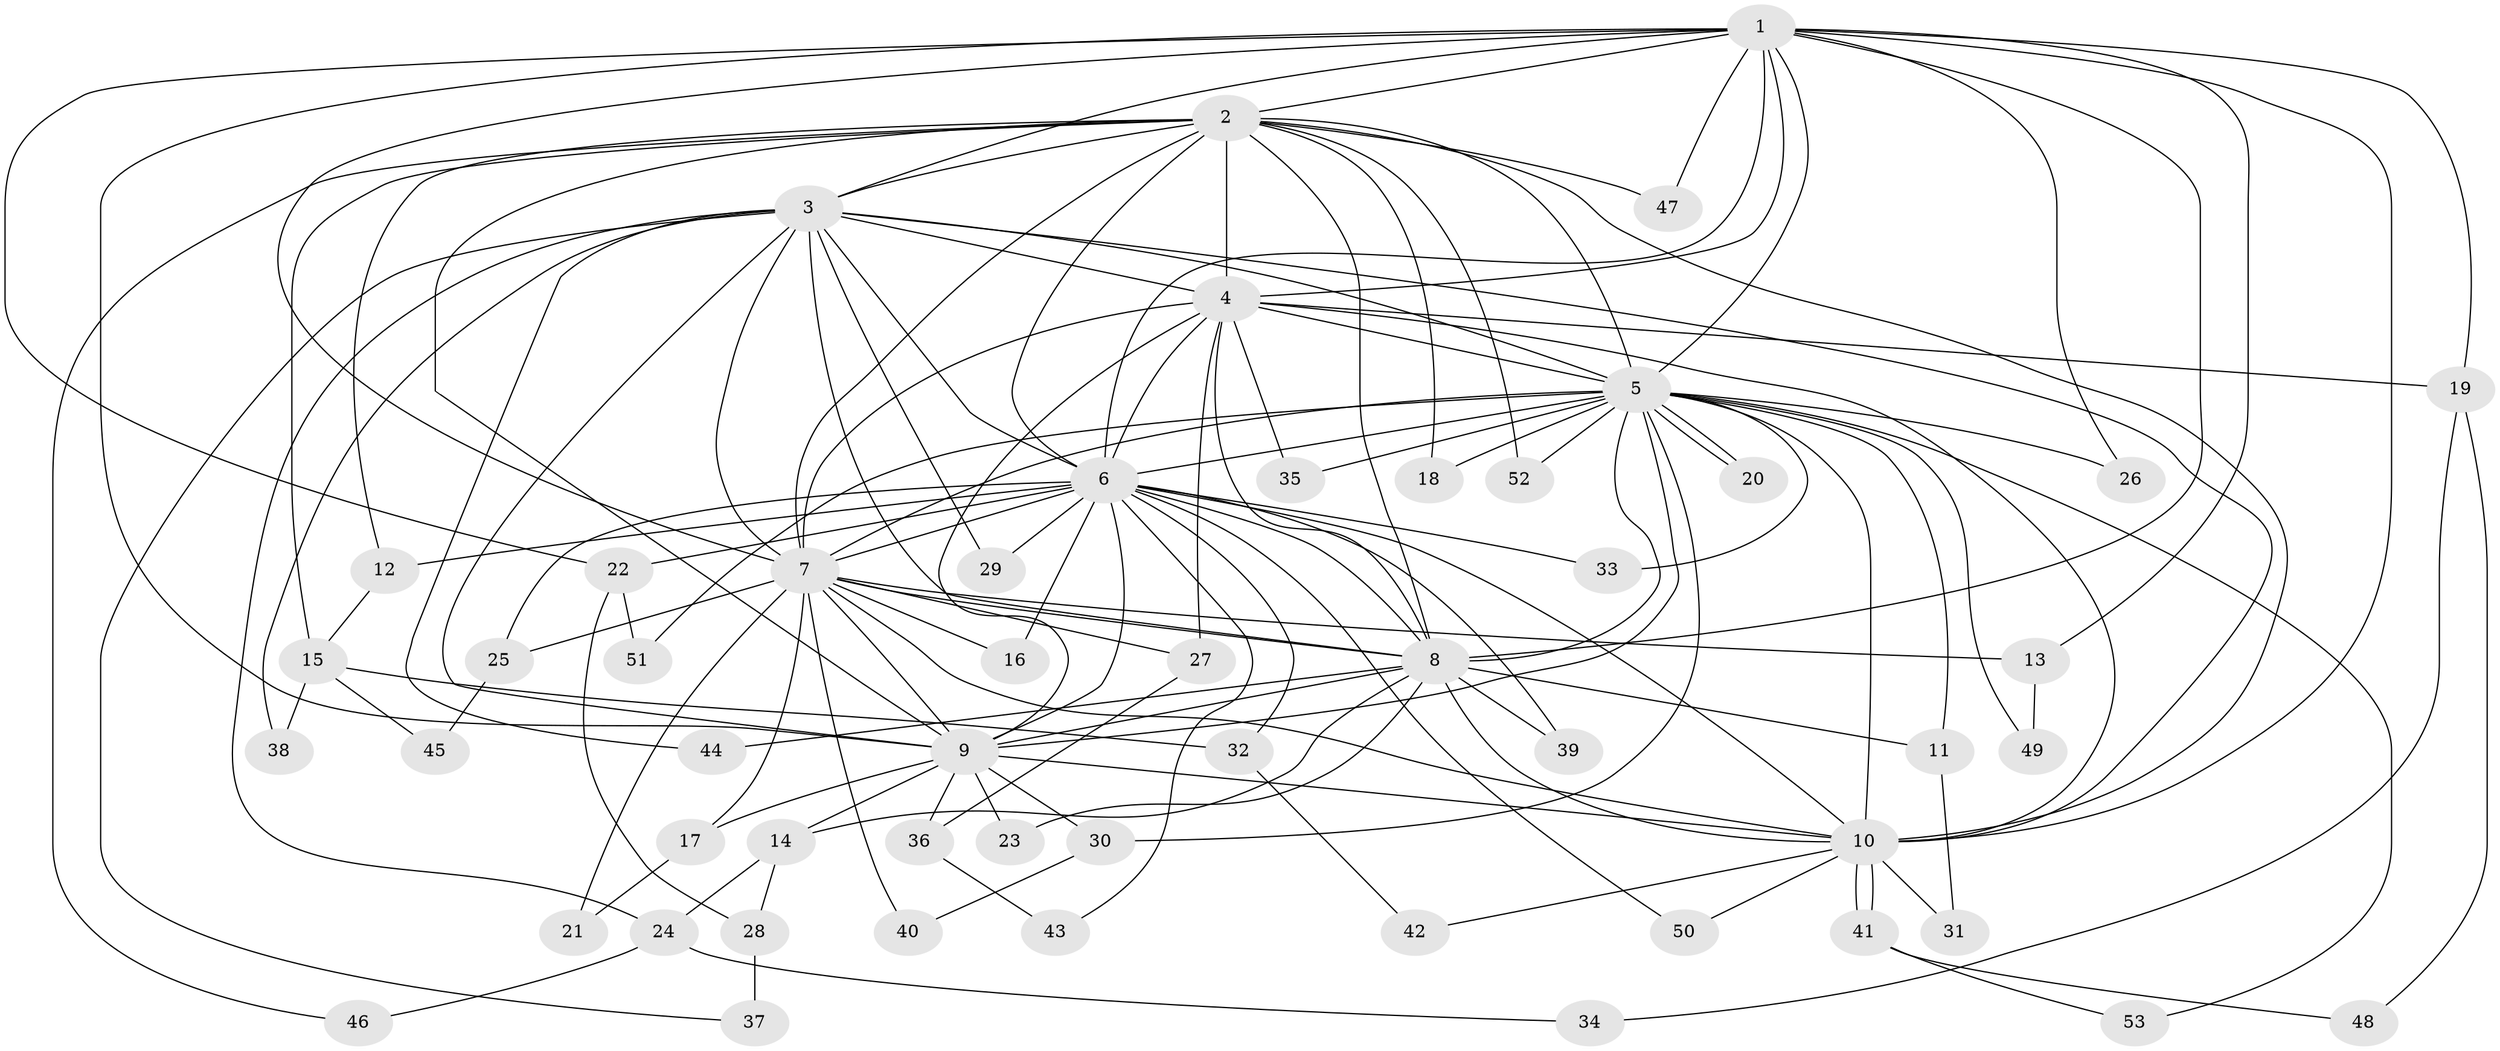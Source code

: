 // coarse degree distribution, {12: 0.02631578947368421, 17: 0.02631578947368421, 10: 0.05263157894736842, 18: 0.02631578947368421, 16: 0.02631578947368421, 15: 0.02631578947368421, 13: 0.02631578947368421, 5: 0.02631578947368421, 2: 0.5, 3: 0.15789473684210525, 4: 0.10526315789473684}
// Generated by graph-tools (version 1.1) at 2025/51/02/27/25 19:51:50]
// undirected, 53 vertices, 131 edges
graph export_dot {
graph [start="1"]
  node [color=gray90,style=filled];
  1;
  2;
  3;
  4;
  5;
  6;
  7;
  8;
  9;
  10;
  11;
  12;
  13;
  14;
  15;
  16;
  17;
  18;
  19;
  20;
  21;
  22;
  23;
  24;
  25;
  26;
  27;
  28;
  29;
  30;
  31;
  32;
  33;
  34;
  35;
  36;
  37;
  38;
  39;
  40;
  41;
  42;
  43;
  44;
  45;
  46;
  47;
  48;
  49;
  50;
  51;
  52;
  53;
  1 -- 2;
  1 -- 3;
  1 -- 4;
  1 -- 5;
  1 -- 6;
  1 -- 7;
  1 -- 8;
  1 -- 9;
  1 -- 10;
  1 -- 13;
  1 -- 19;
  1 -- 22;
  1 -- 26;
  1 -- 47;
  2 -- 3;
  2 -- 4;
  2 -- 5;
  2 -- 6;
  2 -- 7;
  2 -- 8;
  2 -- 9;
  2 -- 10;
  2 -- 12;
  2 -- 15;
  2 -- 18;
  2 -- 46;
  2 -- 47;
  2 -- 52;
  3 -- 4;
  3 -- 5;
  3 -- 6;
  3 -- 7;
  3 -- 8;
  3 -- 9;
  3 -- 10;
  3 -- 24;
  3 -- 29;
  3 -- 37;
  3 -- 38;
  3 -- 44;
  4 -- 5;
  4 -- 6;
  4 -- 7;
  4 -- 8;
  4 -- 9;
  4 -- 10;
  4 -- 19;
  4 -- 27;
  4 -- 35;
  5 -- 6;
  5 -- 7;
  5 -- 8;
  5 -- 9;
  5 -- 10;
  5 -- 11;
  5 -- 18;
  5 -- 20;
  5 -- 20;
  5 -- 26;
  5 -- 30;
  5 -- 33;
  5 -- 35;
  5 -- 49;
  5 -- 51;
  5 -- 52;
  5 -- 53;
  6 -- 7;
  6 -- 8;
  6 -- 9;
  6 -- 10;
  6 -- 12;
  6 -- 16;
  6 -- 22;
  6 -- 25;
  6 -- 29;
  6 -- 32;
  6 -- 33;
  6 -- 39;
  6 -- 43;
  6 -- 50;
  7 -- 8;
  7 -- 9;
  7 -- 10;
  7 -- 13;
  7 -- 16;
  7 -- 17;
  7 -- 21;
  7 -- 25;
  7 -- 27;
  7 -- 40;
  8 -- 9;
  8 -- 10;
  8 -- 11;
  8 -- 14;
  8 -- 23;
  8 -- 39;
  8 -- 44;
  9 -- 10;
  9 -- 14;
  9 -- 17;
  9 -- 23;
  9 -- 30;
  9 -- 36;
  10 -- 31;
  10 -- 41;
  10 -- 41;
  10 -- 42;
  10 -- 50;
  11 -- 31;
  12 -- 15;
  13 -- 49;
  14 -- 24;
  14 -- 28;
  15 -- 32;
  15 -- 38;
  15 -- 45;
  17 -- 21;
  19 -- 34;
  19 -- 48;
  22 -- 28;
  22 -- 51;
  24 -- 34;
  24 -- 46;
  25 -- 45;
  27 -- 36;
  28 -- 37;
  30 -- 40;
  32 -- 42;
  36 -- 43;
  41 -- 48;
  41 -- 53;
}
